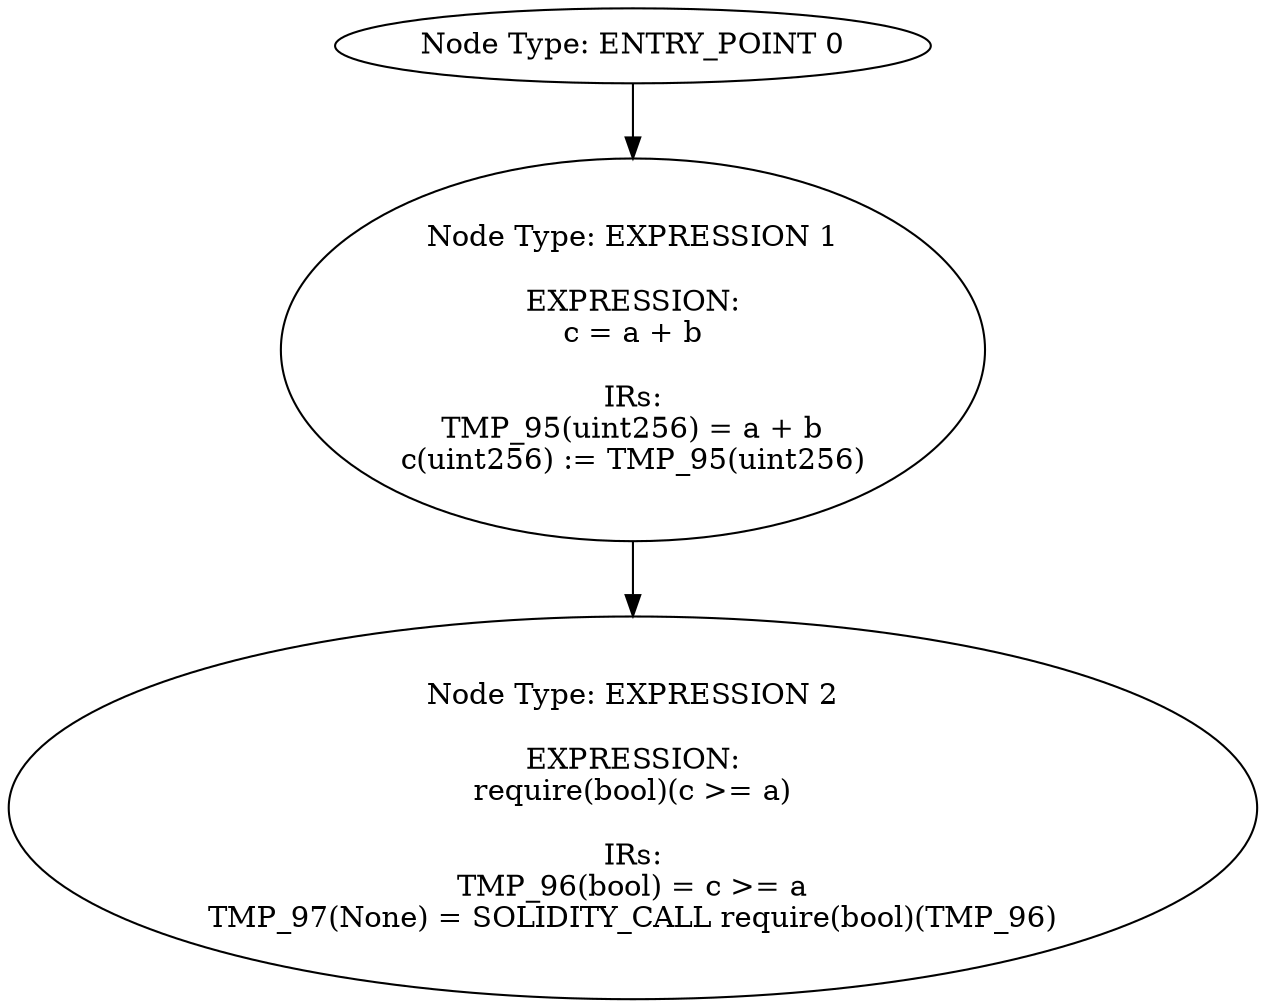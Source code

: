 digraph{
0[label="Node Type: ENTRY_POINT 0
"];
0->1;
1[label="Node Type: EXPRESSION 1

EXPRESSION:
c = a + b

IRs:
TMP_95(uint256) = a + b
c(uint256) := TMP_95(uint256)"];
1->2;
2[label="Node Type: EXPRESSION 2

EXPRESSION:
require(bool)(c >= a)

IRs:
TMP_96(bool) = c >= a
TMP_97(None) = SOLIDITY_CALL require(bool)(TMP_96)"];
}
